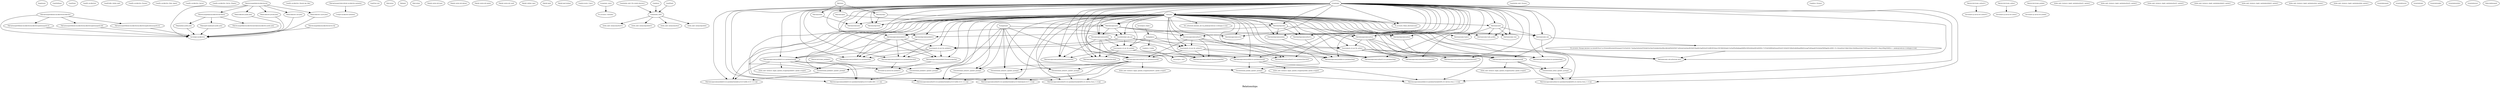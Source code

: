 digraph Relationships {
    label = "Relationships"
    "Stage[main]" [
        fontsize = 8,
        label = "Stage[main]"
    ]

    "Class[Settings]" [
        fontsize = 8,
        label = "Class[Settings]"
    ]

    "Class[Main]" [
        fontsize = 8,
        label = "Class[Main]"
    ]

    "Class[Pe_mcollective]" [
        fontsize = 8,
        label = "Class[Pe_mcollective]"
    ]

    "Class[Profile::Adobe_em6]" [
        fontsize = 8,
        label = "Class[Profile::Adobe_em6]"
    ]

    "Class[Pe_mcollective::Params]" [
        fontsize = 8,
        label = "Class[Pe_mcollective::Params]"
    ]

    "Class[Pe_mcollective::Role::Agent]" [
        fontsize = 8,
        label = "Class[Pe_mcollective::Role::Agent]"
    ]

    "Class[Pe_mcollective::Server]" [
        fontsize = 8,
        label = "Class[Pe_mcollective::Server]"
    ]

    "Class[Pe_mcollective::Server::Plugins]" [
        fontsize = 8,
        label = "Class[Pe_mcollective::Server::Plugins]"
    ]

    "File[/opt/puppet/libexec/mcollective/mcollective]" [
        fontsize = 8,
        label = "File[/opt/puppet/libexec/mcollective/mcollective]"
    ]

    "Service[pe-mcollective]" [
        fontsize = 8,
        label = "Service[pe-mcollective]"
    ]

    "File[/opt/puppet/libexec/mcollective/mcollective/agent/puppetd.rb]" [
        fontsize = 8,
        label = "File[/opt/puppet/libexec/mcollective/mcollective/agent/puppetd.rb]"
    ]

    "File[/opt/puppet/libexec/mcollective/mcollective/agent/puppetd.ddl]" [
        fontsize = 8,
        label = "File[/opt/puppet/libexec/mcollective/mcollective/agent/puppetd.ddl]"
    ]

    "File[/opt/puppet/libexec/mcollective/mcollective/application/puppetd.rb]" [
        fontsize = 8,
        label = "File[/opt/puppet/libexec/mcollective/mcollective/application/puppetd.rb]"
    ]

    "Class[Pe_mcollective::Shared_key_files]" [
        fontsize = 8,
        label = "Class[Pe_mcollective::Shared_key_files]"
    ]

    "File[/etc/puppetlabs/mcollective/ssl]" [
        fontsize = 8,
        label = "File[/etc/puppetlabs/mcollective/ssl]"
    ]

    "File[/etc/puppetlabs/mcollective/ssl/clients]" [
        fontsize = 8,
        label = "File[/etc/puppetlabs/mcollective/ssl/clients]"
    ]

    "File[mcollective-public.pem]" [
        fontsize = 8,
        label = "File[mcollective-public.pem]"
    ]

    "File[mcollective-private.pem]" [
        fontsize = 8,
        label = "File[mcollective-private.pem]"
    ]

    "File[mcollective-cert.pem]" [
        fontsize = 8,
        label = "File[mcollective-cert.pem]"
    ]

    "File[mcollective-cacert.pem]" [
        fontsize = 8,
        label = "File[mcollective-cacert.pem]"
    ]

    "File[peadmin-public.pem]" [
        fontsize = 8,
        label = "File[peadmin-public.pem]"
    ]

    "File[puppet-dashboard-public.pem]" [
        fontsize = 8,
        label = "File[puppet-dashboard-public.pem]"
    ]

    "File[/etc/puppetlabs/mcollective/ssl/clients/mcollective-public.pem]" [
        fontsize = 8,
        label = "File[/etc/puppetlabs/mcollective/ssl/clients/mcollective-public.pem]"
    ]

    "File[/etc/puppetlabs/mcollective/server.cfg]" [
        fontsize = 8,
        label = "File[/etc/puppetlabs/mcollective/server.cfg]"
    ]

    "File[/opt/puppet/sbin/refresh-mcollective-metadata]" [
        fontsize = 8,
        label = "File[/opt/puppet/sbin/refresh-mcollective-metadata]"
    ]

    "Cron[pe-mcollective-metadata]" [
        fontsize = 8,
        label = "Cron[pe-mcollective-metadata]"
    ]

    "Class[Yum-wsi]" [
        fontsize = 8,
        label = "Class[Yum-wsi]"
    ]

    "File[centos]" [
        fontsize = 8,
        label = "File[centos]"
    ]

    "File[epel]" [
        fontsize = 8,
        label = "File[epel]"
    ]

    "File[custom]" [
        fontsize = 8,
        label = "File[custom]"
    ]

    "File[old-centos-old-base]" [
        fontsize = 8,
        label = "File[old-centos-old-base]"
    ]

    "File[old-centos-old-debug]" [
        fontsize = 8,
        label = "File[old-centos-old-debug]"
    ]

    "File[old-centos-old-media]" [
        fontsize = 8,
        label = "File[old-centos-old-media]"
    ]

    "File[old-centos-old-vault]" [
        fontsize = 8,
        label = "File[old-centos-old-vault]"
    ]

    "File[old-cobbler-repo]" [
        fontsize = 8,
        label = "File[old-cobbler-repo]"
    ]

    "File[old-epel]" [
        fontsize = 8,
        label = "File[old-epel]"
    ]

    "File[old-epel-testing]" [
        fontsize = 8,
        label = "File[old-epel-testing]"
    ]

    "Class[Accounts::Users]" [
        fontsize = 8,
        label = "Class[Accounts::Users]"
    ]

    "Pe_accounts::User[aem]" [
        fontsize = 8,
        label = "Pe_accounts::User[aem]"
    ]

    "Group[aem_users]" [
        fontsize = 8,
        label = "Group[aem_users]"
    ]

    "Adobe_em6::Instance[author01]" [
        fontsize = 8,
        label = "Adobe_em6::Instance[author01]"
    ]

    "Class[Adobe_em6]" [
        fontsize = 8,
        label = "Class[Adobe_em6]"
    ]

    "Adobe_em6::Instance[publish02]" [
        fontsize = 8,
        label = "Adobe_em6::Instance[publish02]"
    ]

    "Adobe_em6::Instance[author]" [
        fontsize = 8,
        label = "Adobe_em6::Instance[author]"
    ]

    "Adobe_em6::Instance[publish]" [
        fontsize = 8,
        label = "Adobe_em6::Instance[publish]"
    ]

    "User[aem]" [
        fontsize = 8,
        label = "User[aem]"
    ]

    "Group[aem]" [
        fontsize = 8,
        label = "Group[aem]"
    ]

    "Pe_accounts::Home_dir[/home/aem]" [
        fontsize = 8,
        label = "Pe_accounts::Home_dir[/home/aem]"
    ]

    "Class[Adobe_em6::Params]" [
        fontsize = 8,
        label = "Class[Adobe_em6::Params]"
    ]

    "Class[Adobe_em6::Pre_install_directory]" [
        fontsize = 8,
        label = "Class[Adobe_em6::Pre_install_directory]"
    ]

    "Class[Java]" [
        fontsize = 8,
        label = "Class[Java]"
    ]

    "Class[Wget]" [
        fontsize = 8,
        label = "Class[Wget]"
    ]

    "File[/data]" [
        fontsize = 8,
        label = "File[/data]"
    ]

    "File[/data/apps]" [
        fontsize = 8,
        label = "File[/data/apps]"
    ]

    "File[/data/logs]" [
        fontsize = 8,
        label = "File[/data/logs]"
    ]

    "File[/data/tools]" [
        fontsize = 8,
        label = "File[/data/tools]"
    ]

    "File[/data/apps/aem/certs]" [
        fontsize = 8,
        label = "File[/data/apps/aem/certs]"
    ]

    "File[/data/apps/aem]" [
        fontsize = 8,
        label = "File[/data/apps/aem]"
    ]

    "File[/data/logs/aem]" [
        fontsize = 8,
        label = "File[/data/logs/aem]"
    ]

    "File[/data/tools/aem]" [
        fontsize = 8,
        label = "File[/data/tools/aem]"
    ]

    "File[/data/logs/tools]" [
        fontsize = 8,
        label = "File[/data/logs/tools]"
    ]

    "Class[Java::Params]" [
        fontsize = 8,
        label = "Class[Java::Params]"
    ]

    "Anchor[java::begin:]" [
        fontsize = 8,
        label = "Anchor[java::begin:]"
    ]

    "Package[java]" [
        fontsize = 8,
        label = "Package[java]"
    ]

    "Class[Java::Config]" [
        fontsize = 8,
        label = "Class[Java::Config]"
    ]

    "Anchor[java::end]" [
        fontsize = 8,
        label = "Anchor[java::end]"
    ]

    "Package[wget]" [
        fontsize = 8,
        label = "Package[wget]"
    ]

    "Exec[download_aem_jar]" [
        fontsize = 8,
        label = "Exec[download_aem_jar]"
    ]

    "File[/data/apps/aem/author01]" [
        fontsize = 8,
        label = "File[/data/apps/aem/author01]"
    ]

    "File[/data/logs/aem/author01]" [
        fontsize = 8,
        label = "File[/data/logs/aem/author01]"
    ]

    "Exec[unpack_crx_jar_for_author01]" [
        fontsize = 8,
        label = "Exec[unpack_crx_jar_for_author01]"
    ]

    "File[/data/apps/aem/author01/crx-quickstart/install]" [
        fontsize = 8,
        label = "File[/data/apps/aem/author01/crx-quickstart/install]"
    ]

    "Adobe_em6::Instance::Apply_updates_wrapper[author01_update_wrapper]" [
        fontsize = 8,
        label = "Adobe_em6::Instance::Apply_updates_wrapper[author01_update_wrapper]"
    ]

    "File[/data/apps/aem/author01/license.properties]" [
        fontsize = 8,
        label = "File[/data/apps/aem/author01/license.properties]"
    ]

    "File[/data/apps/aem/author01/crx-quickstart/bin/start]" [
        fontsize = 8,
        label = "File[/data/apps/aem/author01/crx-quickstart/bin/start]"
    ]

    "File[/data/apps/aem/author01/crx-quickstart/logs]" [
        fontsize = 8,
        label = "File[/data/apps/aem/author01/crx-quickstart/logs]"
    ]

    "File[/etc/init.d/aem_author01]" [
        fontsize = 8,
        label = "File[/etc/init.d/aem_author01]"
    ]

    "Service[set up service for author01]" [
        fontsize = 8,
        label = "Service[set up service for author01]"
    ]

    "File[/data/apps/aem/publish02]" [
        fontsize = 8,
        label = "File[/data/apps/aem/publish02]"
    ]

    "File[/data/logs/aem/publish02]" [
        fontsize = 8,
        label = "File[/data/logs/aem/publish02]"
    ]

    "Exec[unpack_crx_jar_for_publish02]" [
        fontsize = 8,
        label = "Exec[unpack_crx_jar_for_publish02]"
    ]

    "File[/data/apps/aem/publish02/crx-quickstart/install]" [
        fontsize = 8,
        label = "File[/data/apps/aem/publish02/crx-quickstart/install]"
    ]

    "Adobe_em6::Instance::Apply_updates_wrapper[publish02_update_wrapper]" [
        fontsize = 8,
        label = "Adobe_em6::Instance::Apply_updates_wrapper[publish02_update_wrapper]"
    ]

    "File[/data/apps/aem/publish02/license.properties]" [
        fontsize = 8,
        label = "File[/data/apps/aem/publish02/license.properties]"
    ]

    "File[/data/apps/aem/publish02/crx-quickstart/bin/start]" [
        fontsize = 8,
        label = "File[/data/apps/aem/publish02/crx-quickstart/bin/start]"
    ]

    "File[/data/apps/aem/publish02/crx-quickstart/logs]" [
        fontsize = 8,
        label = "File[/data/apps/aem/publish02/crx-quickstart/logs]"
    ]

    "File[/etc/init.d/aem_publish02]" [
        fontsize = 8,
        label = "File[/etc/init.d/aem_publish02]"
    ]

    "Service[set up service for publish02]" [
        fontsize = 8,
        label = "Service[set up service for publish02]"
    ]

    "File[/data/apps/aem/author]" [
        fontsize = 8,
        label = "File[/data/apps/aem/author]"
    ]

    "File[/data/logs/aem/author]" [
        fontsize = 8,
        label = "File[/data/logs/aem/author]"
    ]

    "Exec[unpack_crx_jar_for_author]" [
        fontsize = 8,
        label = "Exec[unpack_crx_jar_for_author]"
    ]

    "File[/data/apps/aem/author/crx-quickstart/install]" [
        fontsize = 8,
        label = "File[/data/apps/aem/author/crx-quickstart/install]"
    ]

    "Adobe_em6::Instance::Apply_updates_wrapper[author_update_wrapper]" [
        fontsize = 8,
        label = "Adobe_em6::Instance::Apply_updates_wrapper[author_update_wrapper]"
    ]

    "File[/data/apps/aem/author/license.properties]" [
        fontsize = 8,
        label = "File[/data/apps/aem/author/license.properties]"
    ]

    "File[/data/apps/aem/author/crx-quickstart/bin/start]" [
        fontsize = 8,
        label = "File[/data/apps/aem/author/crx-quickstart/bin/start]"
    ]

    "File[/data/apps/aem/author/crx-quickstart/logs]" [
        fontsize = 8,
        label = "File[/data/apps/aem/author/crx-quickstart/logs]"
    ]

    "File[/etc/init.d/aem_author]" [
        fontsize = 8,
        label = "File[/etc/init.d/aem_author]"
    ]

    "Service[set up service for author]" [
        fontsize = 8,
        label = "Service[set up service for author]"
    ]

    "File[/data/apps/aem/publish]" [
        fontsize = 8,
        label = "File[/data/apps/aem/publish]"
    ]

    "File[/data/logs/aem/publish]" [
        fontsize = 8,
        label = "File[/data/logs/aem/publish]"
    ]

    "Exec[unpack_crx_jar_for_publish]" [
        fontsize = 8,
        label = "Exec[unpack_crx_jar_for_publish]"
    ]

    "File[/data/apps/aem/publish/crx-quickstart/install]" [
        fontsize = 8,
        label = "File[/data/apps/aem/publish/crx-quickstart/install]"
    ]

    "Adobe_em6::Instance::Apply_updates_wrapper[publish_update_wrapper]" [
        fontsize = 8,
        label = "Adobe_em6::Instance::Apply_updates_wrapper[publish_update_wrapper]"
    ]

    "File[/data/apps/aem/publish/license.properties]" [
        fontsize = 8,
        label = "File[/data/apps/aem/publish/license.properties]"
    ]

    "File[/data/apps/aem/publish/crx-quickstart/bin/start]" [
        fontsize = 8,
        label = "File[/data/apps/aem/publish/crx-quickstart/bin/start]"
    ]

    "File[/data/apps/aem/publish/crx-quickstart/logs]" [
        fontsize = 8,
        label = "File[/data/apps/aem/publish/crx-quickstart/logs]"
    ]

    "File[/etc/init.d/aem_publish]" [
        fontsize = 8,
        label = "File[/etc/init.d/aem_publish]"
    ]

    "Service[set up service for publish]" [
        fontsize = 8,
        label = "Service[set up service for publish]"
    ]

    "File[/home/aem]" [
        fontsize = 8,
        label = "File[/home/aem]"
    ]

    "File[/home/aem/.ssh]" [
        fontsize = 8,
        label = "File[/home/aem/.ssh]"
    ]

    "File[/home/aem/.vim]" [
        fontsize = 8,
        label = "File[/home/aem/.vim]"
    ]

    "File[/home/aem/.bashrc]" [
        fontsize = 8,
        label = "File[/home/aem/.bashrc]"
    ]

    "File[/home/aem/.bash_profile]" [
        fontsize = 8,
        label = "File[/home/aem/.bash_profile]"
    ]

    "File[/home/aem/.ssh/authorized_keys]" [
        fontsize = 8,
        label = "File[/home/aem/.ssh/authorized_keys]"
    ]

    "Pe_accounts::Manage_keys[ssh-rsa AAAAB3NzaC1yc2EAAAABIwAAAQEAsongwGT2xTA4t5ZL77dnbbq/XetSoZaNTM40jD3hrNimY0ubbk6nMexZlIhx3j6tu8dfToDSF06Y7nKSymdvwpSsmyBl18h6VMgatKcDogWhSu92OeZBOfI5YeAnr2HCMi8vBcikuJLC4ziOgFMaMqfmpjA88lPdr/8ZZwhKdmlrRCJy6tDHLv723VtxDQ6RElxbDmmof28y4IC3Q0eD4T/4RdxDmByBmsjMBx9vizyqgTLkNmgsdhT4L8xbtgYBZXfgpt9y/sZ0fI2+Ty+RvohoPnd220kbGSSduCt8/J0BansQi4lnYV80E4epyr0WwpWEl+vRxg18PkqyE8I8Ew== jenkins@webcms-ci.webapps.rr.com]" [
        fontsize = 8,
        label = "Pe_accounts::Manage_keys[ssh-rsa AAAAB3NzaC1yc2EAAAABIwAAAQEAsongwGT2xTA4t5ZL77dnbbq/XetSoZaNTM40jD3hrNimY0ubbk6nMexZlIhx3j6tu8dfToDSF06Y7nKSymdvwpSsmyBl18h6VMgatKcDogWhSu92OeZBOfI5YeAnr2HCMi8vBcikuJLC4ziOgFMaMqfmpjA88lPdr/8ZZwhKdmlrRCJy6tDHLv723VtxDQ6RElxbDmmof28y4IC3Q0eD4T/4RdxDmByBmsjMBx9vizyqgTLkNmgsdhT4L8xbtgYBZXfgpt9y/sZ0fI2+Ty+RvohoPnd220kbGSSduCt8/J0BansQi4lnYV80E4epyr0WwpWEl+vRxg18PkqyE8I8Ew== jenkins@webcms-ci.webapps.rr.com]"
    ]

    "Adobe_em6::Instance::Apply_updates[author01_update1]" [
        fontsize = 8,
        label = "Adobe_em6::Instance::Apply_updates[author01_update1]"
    ]

    "Adobe_em6::Instance::Apply_updates[author01_update2]" [
        fontsize = 8,
        label = "Adobe_em6::Instance::Apply_updates[author01_update2]"
    ]

    "Adobe_em6::Instance::Apply_updates[author01_update3]" [
        fontsize = 8,
        label = "Adobe_em6::Instance::Apply_updates[author01_update3]"
    ]

    "Adobe_em6::Instance::Apply_updates[publish02_update1]" [
        fontsize = 8,
        label = "Adobe_em6::Instance::Apply_updates[publish02_update1]"
    ]

    "Adobe_em6::Instance::Apply_updates[publish02_update2]" [
        fontsize = 8,
        label = "Adobe_em6::Instance::Apply_updates[publish02_update2]"
    ]

    "Adobe_em6::Instance::Apply_updates[author_update1]" [
        fontsize = 8,
        label = "Adobe_em6::Instance::Apply_updates[author_update1]"
    ]

    "Adobe_em6::Instance::Apply_updates[publish_update1]" [
        fontsize = 8,
        label = "Adobe_em6::Instance::Apply_updates[publish_update1]"
    ]

    "Ssh_authorized_key[aem_ssh-rsa_jenkins@webcms-ci.webapps.rr.com]" [
        fontsize = 8,
        label = "Ssh_authorized_key[aem_ssh-rsa_jenkins@webcms-ci.webapps.rr.com]"
    ]

    "Exec[download_author01_update1_package]" [
        fontsize = 8,
        label = "Exec[download_author01_update1_package]"
    ]

    "File[/data/apps/aem/author01/crx-quickstart/install/AEM_6.0_Service_Pack_2-1.0.zip]" [
        fontsize = 8,
        label = "File[/data/apps/aem/author01/crx-quickstart/install/AEM_6.0_Service_Pack_2-1.0.zip]"
    ]

    "Exec[download_author01_update2_package]" [
        fontsize = 8,
        label = "Exec[download_author01_update2_package]"
    ]

    "File[/data/apps/aem/author01/crx-quickstart/install/cq-6.0-featurepack-4137-1.0.zip]" [
        fontsize = 8,
        label = "File[/data/apps/aem/author01/crx-quickstart/install/cq-6.0-featurepack-4137-1.0.zip]"
    ]

    "Exec[download_author01_update3_package]" [
        fontsize = 8,
        label = "Exec[download_author01_update3_package]"
    ]

    "File[/data/apps/aem/author01/crx-quickstart/install/cq-6.0.0-hotfix-4135-1.0.2.zip]" [
        fontsize = 8,
        label = "File[/data/apps/aem/author01/crx-quickstart/install/cq-6.0.0-hotfix-4135-1.0.2.zip]"
    ]

    "Exec[download_publish02_update1_package]" [
        fontsize = 8,
        label = "Exec[download_publish02_update1_package]"
    ]

    "File[/data/apps/aem/publish02/crx-quickstart/install/cq-6.0.0-hotfix-4135-1.0.2.zip]" [
        fontsize = 8,
        label = "File[/data/apps/aem/publish02/crx-quickstart/install/cq-6.0.0-hotfix-4135-1.0.2.zip]"
    ]

    "Exec[download_publish02_update2_package]" [
        fontsize = 8,
        label = "Exec[download_publish02_update2_package]"
    ]

    "File[/data/apps/aem/publish02/crx-quickstart/install/cq-6.0.0-hotfix-4681-1.0.1.zip]" [
        fontsize = 8,
        label = "File[/data/apps/aem/publish02/crx-quickstart/install/cq-6.0.0-hotfix-4681-1.0.1.zip]"
    ]

    "Exec[download_author_update1_package]" [
        fontsize = 8,
        label = "Exec[download_author_update1_package]"
    ]

    "File[/data/apps/aem/author/crx-quickstart/install/AEM_6.0_Service_Pack_2-1.0.zip]" [
        fontsize = 8,
        label = "File[/data/apps/aem/author/crx-quickstart/install/AEM_6.0_Service_Pack_2-1.0.zip]"
    ]

    "Exec[download_publish_update1_package]" [
        fontsize = 8,
        label = "Exec[download_publish_update1_package]"
    ]

    "File[/data/apps/aem/publish/crx-quickstart/install/AEM_6.0_Service_Pack_2-1.0.zip]" [
        fontsize = 8,
        label = "File[/data/apps/aem/publish/crx-quickstart/install/AEM_6.0_Service_Pack_2-1.0.zip]"
    ]

    "Schedule[puppet]" [
        fontsize = 8,
        label = "Schedule[puppet]"
    ]

    "Schedule[hourly]" [
        fontsize = 8,
        label = "Schedule[hourly]"
    ]

    "Schedule[daily]" [
        fontsize = 8,
        label = "Schedule[daily]"
    ]

    "Schedule[weekly]" [
        fontsize = 8,
        label = "Schedule[weekly]"
    ]

    "Schedule[monthly]" [
        fontsize = 8,
        label = "Schedule[monthly]"
    ]

    "Schedule[never]" [
        fontsize = 8,
        label = "Schedule[never]"
    ]

    "Filebucket[puppet]" [
        fontsize = 8,
        label = "Filebucket[puppet]"
    ]

    "File[/opt/puppet/libexec/mcollective/mcollective]" -> "Service[pe-mcollective]" [
        fontsize = 8
    ]

    "File[/opt/puppet/libexec/mcollective/mcollective/agent/puppetd.rb]" -> "Service[pe-mcollective]" [
        fontsize = 8
    ]

    "File[/opt/puppet/libexec/mcollective/mcollective/agent/puppetd.ddl]" -> "Service[pe-mcollective]" [
        fontsize = 8
    ]

    "File[/opt/puppet/libexec/mcollective/mcollective/application/puppetd.rb]" -> "Service[pe-mcollective]" [
        fontsize = 8
    ]

    "File[/etc/puppetlabs/mcollective/ssl]" -> "Service[pe-mcollective]" [
        fontsize = 8
    ]

    "File[mcollective-public.pem]" -> "Service[pe-mcollective]" [
        fontsize = 8
    ]

    "File[mcollective-private.pem]" -> "Service[pe-mcollective]" [
        fontsize = 8
    ]

    "File[mcollective-cert.pem]" -> "Service[pe-mcollective]" [
        fontsize = 8
    ]

    "File[mcollective-cacert.pem]" -> "Service[pe-mcollective]" [
        fontsize = 8
    ]

    "File[peadmin-public.pem]" -> "Service[pe-mcollective]" [
        fontsize = 8
    ]

    "File[puppet-dashboard-public.pem]" -> "Service[pe-mcollective]" [
        fontsize = 8
    ]

    "File[/etc/puppetlabs/mcollective/server.cfg]" -> "Service[pe-mcollective]" [
        fontsize = 8
    ]

    "File[/opt/puppet/libexec/mcollective/mcollective]" -> "File[/opt/puppet/libexec/mcollective/mcollective/agent/puppetd.rb]" [
        fontsize = 8
    ]

    "File[/opt/puppet/libexec/mcollective/mcollective]" -> "File[/opt/puppet/libexec/mcollective/mcollective/agent/puppetd.ddl]" [
        fontsize = 8
    ]

    "File[/opt/puppet/libexec/mcollective/mcollective]" -> "File[/opt/puppet/libexec/mcollective/mcollective/application/puppetd.rb]" [
        fontsize = 8
    ]

    "File[/etc/puppetlabs/mcollective/ssl]" -> "File[/etc/puppetlabs/mcollective/ssl/clients]" [
        fontsize = 8
    ]

    "File[/etc/puppetlabs/mcollective/ssl]" -> "File[mcollective-public.pem]" [
        fontsize = 8
    ]

    "File[/etc/puppetlabs/mcollective/ssl]" -> "File[mcollective-private.pem]" [
        fontsize = 8
    ]

    "File[/etc/puppetlabs/mcollective/ssl]" -> "File[mcollective-cert.pem]" [
        fontsize = 8
    ]

    "File[/etc/puppetlabs/mcollective/ssl]" -> "File[mcollective-cacert.pem]" [
        fontsize = 8
    ]

    "File[/etc/puppetlabs/mcollective/ssl/clients]" -> "File[peadmin-public.pem]" [
        fontsize = 8
    ]

    "File[/etc/puppetlabs/mcollective/ssl/clients]" -> "File[puppet-dashboard-public.pem]" [
        fontsize = 8
    ]

    "File[/etc/puppetlabs/mcollective/ssl/clients]" -> "File[/etc/puppetlabs/mcollective/ssl/clients/mcollective-public.pem]" [
        fontsize = 8
    ]

    "File[/opt/puppet/sbin/refresh-mcollective-metadata]" -> "Cron[pe-mcollective-metadata]" [
        fontsize = 8
    ]

    "Group[aem_users]" -> "Pe_accounts::User[aem]" [
        fontsize = 8
    ]

    "Class[Adobe_em6]" -> "Adobe_em6::Instance[author01]" [
        fontsize = 8
    ]

    "Class[Adobe_em6::Pre_install_directory]" -> "Class[Adobe_em6]" [
        fontsize = 8
    ]

    "Class[Java]" -> "Class[Adobe_em6]" [
        fontsize = 8
    ]

    "Class[Wget]" -> "Class[Adobe_em6]" [
        fontsize = 8
    ]

    "Class[Adobe_em6]" -> "Adobe_em6::Instance[publish02]" [
        fontsize = 8
    ]

    "Class[Adobe_em6]" -> "Adobe_em6::Instance[author]" [
        fontsize = 8
    ]

    "Class[Adobe_em6]" -> "Adobe_em6::Instance[publish]" [
        fontsize = 8
    ]

    "Group[aem]" -> "User[aem]" [
        fontsize = 8
    ]

    "User[aem]" -> "Pe_accounts::Home_dir[/home/aem]" [
        fontsize = 8
    ]

    "Group[aem]" -> "Pe_accounts::Home_dir[/home/aem]" [
        fontsize = 8
    ]

    "File[/data]" -> "File[/data/apps]" [
        fontsize = 8
    ]

    "File[/data]" -> "File[/data/logs]" [
        fontsize = 8
    ]

    "File[/data]" -> "File[/data/tools]" [
        fontsize = 8
    ]

    "File[/data/apps/aem]" -> "File[/data/apps/aem/certs]" [
        fontsize = 8
    ]

    "User[aem]" -> "File[/data/apps/aem/certs]" [
        fontsize = 8
    ]

    "Group[aem]" -> "File[/data/apps/aem/certs]" [
        fontsize = 8
    ]

    "File[/data/apps]" -> "File[/data/apps/aem]" [
        fontsize = 8
    ]

    "User[aem]" -> "File[/data/apps/aem]" [
        fontsize = 8
    ]

    "Group[aem]" -> "File[/data/apps/aem]" [
        fontsize = 8
    ]

    "File[/data/logs]" -> "File[/data/logs/aem]" [
        fontsize = 8
    ]

    "User[aem]" -> "File[/data/logs/aem]" [
        fontsize = 8
    ]

    "Group[aem]" -> "File[/data/logs/aem]" [
        fontsize = 8
    ]

    "File[/data/tools]" -> "File[/data/tools/aem]" [
        fontsize = 8
    ]

    "User[aem]" -> "File[/data/tools/aem]" [
        fontsize = 8
    ]

    "Group[aem]" -> "File[/data/tools/aem]" [
        fontsize = 8
    ]

    "File[/data/logs]" -> "File[/data/logs/tools]" [
        fontsize = 8
    ]

    "User[aem]" -> "File[/data/logs/tools]" [
        fontsize = 8
    ]

    "Group[aem]" -> "File[/data/logs/tools]" [
        fontsize = 8
    ]

    "Anchor[java::begin:]" -> "Package[java]" [
        fontsize = 8
    ]

    "Package[java]" -> "Class[Java::Config]" [
        fontsize = 8
    ]

    "Class[Java::Config]" -> "Anchor[java::end]" [
        fontsize = 8
    ]

    "Package[wget]" -> "Exec[download_aem_jar]" [
        fontsize = 8
    ]

    "File[/data/apps/aem]" -> "Exec[download_aem_jar]" [
        fontsize = 8
    ]

    "User[aem]" -> "Exec[download_aem_jar]" [
        fontsize = 8
    ]

    "File[/data/apps/aem]" -> "File[/data/apps/aem/author01]" [
        fontsize = 8
    ]

    "User[aem]" -> "File[/data/apps/aem/author01]" [
        fontsize = 8
    ]

    "Group[aem]" -> "File[/data/apps/aem/author01]" [
        fontsize = 8
    ]

    "File[/data/logs/aem]" -> "File[/data/logs/aem/author01]" [
        fontsize = 8
    ]

    "User[aem]" -> "File[/data/logs/aem/author01]" [
        fontsize = 8
    ]

    "Group[aem]" -> "File[/data/logs/aem/author01]" [
        fontsize = 8
    ]

    "Exec[download_aem_jar]" -> "Exec[unpack_crx_jar_for_author01]" [
        fontsize = 8
    ]

    "Package[java]" -> "Exec[unpack_crx_jar_for_author01]" [
        fontsize = 8
    ]

    "File[/data/apps/aem/author01]" -> "Exec[unpack_crx_jar_for_author01]" [
        fontsize = 8
    ]

    "User[aem]" -> "Exec[unpack_crx_jar_for_author01]" [
        fontsize = 8
    ]

    "Exec[unpack_crx_jar_for_author01]" -> "File[/data/apps/aem/author01/crx-quickstart/install]" [
        fontsize = 8
    ]

    "File[/data/apps/aem/author01]" -> "File[/data/apps/aem/author01/crx-quickstart/install]" [
        fontsize = 8
    ]

    "User[aem]" -> "File[/data/apps/aem/author01/crx-quickstart/install]" [
        fontsize = 8
    ]

    "Group[aem]" -> "File[/data/apps/aem/author01/crx-quickstart/install]" [
        fontsize = 8
    ]

    "File[/data/apps/aem/author01/crx-quickstart/install]" -> "Adobe_em6::Instance::Apply_updates_wrapper[author01_update_wrapper]" [
        fontsize = 8
    ]

    "Exec[unpack_crx_jar_for_author01]" -> "File[/data/apps/aem/author01/license.properties]" [
        fontsize = 8
    ]

    "File[/data/apps/aem/author01]" -> "File[/data/apps/aem/author01/license.properties]" [
        fontsize = 8
    ]

    "User[aem]" -> "File[/data/apps/aem/author01/license.properties]" [
        fontsize = 8
    ]

    "Group[aem]" -> "File[/data/apps/aem/author01/license.properties]" [
        fontsize = 8
    ]

    "Exec[unpack_crx_jar_for_author01]" -> "File[/data/apps/aem/author01/crx-quickstart/bin/start]" [
        fontsize = 8
    ]

    "File[/data/apps/aem/author01]" -> "File[/data/apps/aem/author01/crx-quickstart/bin/start]" [
        fontsize = 8
    ]

    "User[aem]" -> "File[/data/apps/aem/author01/crx-quickstart/bin/start]" [
        fontsize = 8
    ]

    "Group[aem]" -> "File[/data/apps/aem/author01/crx-quickstart/bin/start]" [
        fontsize = 8
    ]

    "Exec[unpack_crx_jar_for_author01]" -> "File[/data/apps/aem/author01/crx-quickstart/logs]" [
        fontsize = 8
    ]

    "File[/data/apps/aem/author01]" -> "File[/data/apps/aem/author01/crx-quickstart/logs]" [
        fontsize = 8
    ]

    "File[/data/logs/aem/author01]" -> "File[/data/apps/aem/author01/crx-quickstart/logs]" [
        fontsize = 8
    ]

    "User[aem]" -> "File[/data/apps/aem/author01/crx-quickstart/logs]" [
        fontsize = 8
    ]

    "Group[aem]" -> "File[/data/apps/aem/author01/crx-quickstart/logs]" [
        fontsize = 8
    ]

    "File[/etc/init.d/aem_author01]" -> "Service[set up service for author01]" [
        fontsize = 8
    ]

    "File[/data/apps/aem]" -> "File[/data/apps/aem/publish02]" [
        fontsize = 8
    ]

    "User[aem]" -> "File[/data/apps/aem/publish02]" [
        fontsize = 8
    ]

    "Group[aem]" -> "File[/data/apps/aem/publish02]" [
        fontsize = 8
    ]

    "File[/data/logs/aem]" -> "File[/data/logs/aem/publish02]" [
        fontsize = 8
    ]

    "User[aem]" -> "File[/data/logs/aem/publish02]" [
        fontsize = 8
    ]

    "Group[aem]" -> "File[/data/logs/aem/publish02]" [
        fontsize = 8
    ]

    "Exec[download_aem_jar]" -> "Exec[unpack_crx_jar_for_publish02]" [
        fontsize = 8
    ]

    "Package[java]" -> "Exec[unpack_crx_jar_for_publish02]" [
        fontsize = 8
    ]

    "File[/data/apps/aem/publish02]" -> "Exec[unpack_crx_jar_for_publish02]" [
        fontsize = 8
    ]

    "User[aem]" -> "Exec[unpack_crx_jar_for_publish02]" [
        fontsize = 8
    ]

    "Exec[unpack_crx_jar_for_publish02]" -> "File[/data/apps/aem/publish02/crx-quickstart/install]" [
        fontsize = 8
    ]

    "File[/data/apps/aem/publish02]" -> "File[/data/apps/aem/publish02/crx-quickstart/install]" [
        fontsize = 8
    ]

    "User[aem]" -> "File[/data/apps/aem/publish02/crx-quickstart/install]" [
        fontsize = 8
    ]

    "Group[aem]" -> "File[/data/apps/aem/publish02/crx-quickstart/install]" [
        fontsize = 8
    ]

    "File[/data/apps/aem/publish02/crx-quickstart/install]" -> "Adobe_em6::Instance::Apply_updates_wrapper[publish02_update_wrapper]" [
        fontsize = 8
    ]

    "Exec[unpack_crx_jar_for_publish02]" -> "File[/data/apps/aem/publish02/license.properties]" [
        fontsize = 8
    ]

    "File[/data/apps/aem/publish02]" -> "File[/data/apps/aem/publish02/license.properties]" [
        fontsize = 8
    ]

    "User[aem]" -> "File[/data/apps/aem/publish02/license.properties]" [
        fontsize = 8
    ]

    "Group[aem]" -> "File[/data/apps/aem/publish02/license.properties]" [
        fontsize = 8
    ]

    "Exec[unpack_crx_jar_for_publish02]" -> "File[/data/apps/aem/publish02/crx-quickstart/bin/start]" [
        fontsize = 8
    ]

    "File[/data/apps/aem/publish02]" -> "File[/data/apps/aem/publish02/crx-quickstart/bin/start]" [
        fontsize = 8
    ]

    "User[aem]" -> "File[/data/apps/aem/publish02/crx-quickstart/bin/start]" [
        fontsize = 8
    ]

    "Group[aem]" -> "File[/data/apps/aem/publish02/crx-quickstart/bin/start]" [
        fontsize = 8
    ]

    "Exec[unpack_crx_jar_for_publish02]" -> "File[/data/apps/aem/publish02/crx-quickstart/logs]" [
        fontsize = 8
    ]

    "File[/data/apps/aem/publish02]" -> "File[/data/apps/aem/publish02/crx-quickstart/logs]" [
        fontsize = 8
    ]

    "File[/data/logs/aem/publish02]" -> "File[/data/apps/aem/publish02/crx-quickstart/logs]" [
        fontsize = 8
    ]

    "User[aem]" -> "File[/data/apps/aem/publish02/crx-quickstart/logs]" [
        fontsize = 8
    ]

    "Group[aem]" -> "File[/data/apps/aem/publish02/crx-quickstart/logs]" [
        fontsize = 8
    ]

    "File[/etc/init.d/aem_publish02]" -> "Service[set up service for publish02]" [
        fontsize = 8
    ]

    "File[/data/apps/aem/publish02/crx-quickstart/bin/start]" -> "Service[set up service for publish02]" [
        fontsize = 8
    ]

    "File[/data/apps/aem/publish02/license.properties]" -> "Service[set up service for publish02]" [
        fontsize = 8
    ]

    "File[/data/apps/aem]" -> "File[/data/apps/aem/author]" [
        fontsize = 8
    ]

    "User[aem]" -> "File[/data/apps/aem/author]" [
        fontsize = 8
    ]

    "Group[aem]" -> "File[/data/apps/aem/author]" [
        fontsize = 8
    ]

    "File[/data/logs/aem]" -> "File[/data/logs/aem/author]" [
        fontsize = 8
    ]

    "User[aem]" -> "File[/data/logs/aem/author]" [
        fontsize = 8
    ]

    "Group[aem]" -> "File[/data/logs/aem/author]" [
        fontsize = 8
    ]

    "Exec[download_aem_jar]" -> "Exec[unpack_crx_jar_for_author]" [
        fontsize = 8
    ]

    "Package[java]" -> "Exec[unpack_crx_jar_for_author]" [
        fontsize = 8
    ]

    "File[/data/apps/aem/author]" -> "Exec[unpack_crx_jar_for_author]" [
        fontsize = 8
    ]

    "User[aem]" -> "Exec[unpack_crx_jar_for_author]" [
        fontsize = 8
    ]

    "Exec[unpack_crx_jar_for_author]" -> "File[/data/apps/aem/author/crx-quickstart/install]" [
        fontsize = 8
    ]

    "File[/data/apps/aem/author]" -> "File[/data/apps/aem/author/crx-quickstart/install]" [
        fontsize = 8
    ]

    "User[aem]" -> "File[/data/apps/aem/author/crx-quickstart/install]" [
        fontsize = 8
    ]

    "Group[aem]" -> "File[/data/apps/aem/author/crx-quickstart/install]" [
        fontsize = 8
    ]

    "File[/data/apps/aem/author/crx-quickstart/install]" -> "Adobe_em6::Instance::Apply_updates_wrapper[author_update_wrapper]" [
        fontsize = 8
    ]

    "Exec[unpack_crx_jar_for_author]" -> "File[/data/apps/aem/author/license.properties]" [
        fontsize = 8
    ]

    "File[/data/apps/aem/author]" -> "File[/data/apps/aem/author/license.properties]" [
        fontsize = 8
    ]

    "User[aem]" -> "File[/data/apps/aem/author/license.properties]" [
        fontsize = 8
    ]

    "Group[aem]" -> "File[/data/apps/aem/author/license.properties]" [
        fontsize = 8
    ]

    "Exec[unpack_crx_jar_for_author]" -> "File[/data/apps/aem/author/crx-quickstart/bin/start]" [
        fontsize = 8
    ]

    "File[/data/apps/aem/author]" -> "File[/data/apps/aem/author/crx-quickstart/bin/start]" [
        fontsize = 8
    ]

    "User[aem]" -> "File[/data/apps/aem/author/crx-quickstart/bin/start]" [
        fontsize = 8
    ]

    "Group[aem]" -> "File[/data/apps/aem/author/crx-quickstart/bin/start]" [
        fontsize = 8
    ]

    "Exec[unpack_crx_jar_for_author]" -> "File[/data/apps/aem/author/crx-quickstart/logs]" [
        fontsize = 8
    ]

    "File[/data/apps/aem/author]" -> "File[/data/apps/aem/author/crx-quickstart/logs]" [
        fontsize = 8
    ]

    "File[/data/logs/aem/author]" -> "File[/data/apps/aem/author/crx-quickstart/logs]" [
        fontsize = 8
    ]

    "User[aem]" -> "File[/data/apps/aem/author/crx-quickstart/logs]" [
        fontsize = 8
    ]

    "Group[aem]" -> "File[/data/apps/aem/author/crx-quickstart/logs]" [
        fontsize = 8
    ]

    "File[/etc/init.d/aem_author]" -> "Service[set up service for author]" [
        fontsize = 8
    ]

    "File[/data/apps/aem]" -> "File[/data/apps/aem/publish]" [
        fontsize = 8
    ]

    "User[aem]" -> "File[/data/apps/aem/publish]" [
        fontsize = 8
    ]

    "Group[aem]" -> "File[/data/apps/aem/publish]" [
        fontsize = 8
    ]

    "File[/data/logs/aem]" -> "File[/data/logs/aem/publish]" [
        fontsize = 8
    ]

    "User[aem]" -> "File[/data/logs/aem/publish]" [
        fontsize = 8
    ]

    "Group[aem]" -> "File[/data/logs/aem/publish]" [
        fontsize = 8
    ]

    "Exec[download_aem_jar]" -> "Exec[unpack_crx_jar_for_publish]" [
        fontsize = 8
    ]

    "Package[java]" -> "Exec[unpack_crx_jar_for_publish]" [
        fontsize = 8
    ]

    "File[/data/apps/aem/publish]" -> "Exec[unpack_crx_jar_for_publish]" [
        fontsize = 8
    ]

    "User[aem]" -> "Exec[unpack_crx_jar_for_publish]" [
        fontsize = 8
    ]

    "Exec[unpack_crx_jar_for_publish]" -> "File[/data/apps/aem/publish/crx-quickstart/install]" [
        fontsize = 8
    ]

    "File[/data/apps/aem/publish]" -> "File[/data/apps/aem/publish/crx-quickstart/install]" [
        fontsize = 8
    ]

    "User[aem]" -> "File[/data/apps/aem/publish/crx-quickstart/install]" [
        fontsize = 8
    ]

    "Group[aem]" -> "File[/data/apps/aem/publish/crx-quickstart/install]" [
        fontsize = 8
    ]

    "File[/data/apps/aem/publish/crx-quickstart/install]" -> "Adobe_em6::Instance::Apply_updates_wrapper[publish_update_wrapper]" [
        fontsize = 8
    ]

    "Exec[unpack_crx_jar_for_publish]" -> "File[/data/apps/aem/publish/license.properties]" [
        fontsize = 8
    ]

    "File[/data/apps/aem/publish]" -> "File[/data/apps/aem/publish/license.properties]" [
        fontsize = 8
    ]

    "User[aem]" -> "File[/data/apps/aem/publish/license.properties]" [
        fontsize = 8
    ]

    "Group[aem]" -> "File[/data/apps/aem/publish/license.properties]" [
        fontsize = 8
    ]

    "Exec[unpack_crx_jar_for_publish]" -> "File[/data/apps/aem/publish/crx-quickstart/bin/start]" [
        fontsize = 8
    ]

    "File[/data/apps/aem/publish]" -> "File[/data/apps/aem/publish/crx-quickstart/bin/start]" [
        fontsize = 8
    ]

    "User[aem]" -> "File[/data/apps/aem/publish/crx-quickstart/bin/start]" [
        fontsize = 8
    ]

    "Group[aem]" -> "File[/data/apps/aem/publish/crx-quickstart/bin/start]" [
        fontsize = 8
    ]

    "Exec[unpack_crx_jar_for_publish]" -> "File[/data/apps/aem/publish/crx-quickstart/logs]" [
        fontsize = 8
    ]

    "File[/data/apps/aem/publish]" -> "File[/data/apps/aem/publish/crx-quickstart/logs]" [
        fontsize = 8
    ]

    "File[/data/logs/aem/publish]" -> "File[/data/apps/aem/publish/crx-quickstart/logs]" [
        fontsize = 8
    ]

    "User[aem]" -> "File[/data/apps/aem/publish/crx-quickstart/logs]" [
        fontsize = 8
    ]

    "Group[aem]" -> "File[/data/apps/aem/publish/crx-quickstart/logs]" [
        fontsize = 8
    ]

    "File[/etc/init.d/aem_publish]" -> "Service[set up service for publish]" [
        fontsize = 8
    ]

    "User[aem]" -> "File[/home/aem]" [
        fontsize = 8
    ]

    "Group[aem]" -> "File[/home/aem]" [
        fontsize = 8
    ]

    "File[/home/aem]" -> "File[/home/aem/.ssh]" [
        fontsize = 8
    ]

    "User[aem]" -> "File[/home/aem/.ssh]" [
        fontsize = 8
    ]

    "Group[aem]" -> "File[/home/aem/.ssh]" [
        fontsize = 8
    ]

    "File[/home/aem]" -> "File[/home/aem/.vim]" [
        fontsize = 8
    ]

    "User[aem]" -> "File[/home/aem/.vim]" [
        fontsize = 8
    ]

    "Group[aem]" -> "File[/home/aem/.vim]" [
        fontsize = 8
    ]

    "File[/home/aem]" -> "File[/home/aem/.bashrc]" [
        fontsize = 8
    ]

    "User[aem]" -> "File[/home/aem/.bashrc]" [
        fontsize = 8
    ]

    "Group[aem]" -> "File[/home/aem/.bashrc]" [
        fontsize = 8
    ]

    "File[/home/aem]" -> "File[/home/aem/.bash_profile]" [
        fontsize = 8
    ]

    "User[aem]" -> "File[/home/aem/.bash_profile]" [
        fontsize = 8
    ]

    "Group[aem]" -> "File[/home/aem/.bash_profile]" [
        fontsize = 8
    ]

    "Pe_accounts::Manage_keys[ssh-rsa AAAAB3NzaC1yc2EAAAABIwAAAQEAsongwGT2xTA4t5ZL77dnbbq/XetSoZaNTM40jD3hrNimY0ubbk6nMexZlIhx3j6tu8dfToDSF06Y7nKSymdvwpSsmyBl18h6VMgatKcDogWhSu92OeZBOfI5YeAnr2HCMi8vBcikuJLC4ziOgFMaMqfmpjA88lPdr/8ZZwhKdmlrRCJy6tDHLv723VtxDQ6RElxbDmmof28y4IC3Q0eD4T/4RdxDmByBmsjMBx9vizyqgTLkNmgsdhT4L8xbtgYBZXfgpt9y/sZ0fI2+Ty+RvohoPnd220kbGSSduCt8/J0BansQi4lnYV80E4epyr0WwpWEl+vRxg18PkqyE8I8Ew== jenkins@webcms-ci.webapps.rr.com]" -> "File[/home/aem/.ssh/authorized_keys]" [
        fontsize = 8
    ]

    "File[/home/aem/.ssh]" -> "File[/home/aem/.ssh/authorized_keys]" [
        fontsize = 8
    ]

    "User[aem]" -> "File[/home/aem/.ssh/authorized_keys]" [
        fontsize = 8
    ]

    "Group[aem]" -> "File[/home/aem/.ssh/authorized_keys]" [
        fontsize = 8
    ]

    "File[/home/aem/.ssh]" -> "Pe_accounts::Manage_keys[ssh-rsa AAAAB3NzaC1yc2EAAAABIwAAAQEAsongwGT2xTA4t5ZL77dnbbq/XetSoZaNTM40jD3hrNimY0ubbk6nMexZlIhx3j6tu8dfToDSF06Y7nKSymdvwpSsmyBl18h6VMgatKcDogWhSu92OeZBOfI5YeAnr2HCMi8vBcikuJLC4ziOgFMaMqfmpjA88lPdr/8ZZwhKdmlrRCJy6tDHLv723VtxDQ6RElxbDmmof28y4IC3Q0eD4T/4RdxDmByBmsjMBx9vizyqgTLkNmgsdhT4L8xbtgYBZXfgpt9y/sZ0fI2+Ty+RvohoPnd220kbGSSduCt8/J0BansQi4lnYV80E4epyr0WwpWEl+vRxg18PkqyE8I8Ew== jenkins@webcms-ci.webapps.rr.com]" [
        fontsize = 8
    ]

    "User[aem]" -> "Ssh_authorized_key[aem_ssh-rsa_jenkins@webcms-ci.webapps.rr.com]" [
        fontsize = 8
    ]

    "Package[wget]" -> "Exec[download_author01_update1_package]" [
        fontsize = 8
    ]

    "File[/data/apps/aem/author01/crx-quickstart/install]" -> "Exec[download_author01_update1_package]" [
        fontsize = 8
    ]

    "User[aem]" -> "Exec[download_author01_update1_package]" [
        fontsize = 8
    ]

    "Exec[download_author01_update1_package]" -> "File[/data/apps/aem/author01/crx-quickstart/install/AEM_6.0_Service_Pack_2-1.0.zip]" [
        fontsize = 8
    ]

    "File[/data/apps/aem/author01/crx-quickstart/install]" -> "File[/data/apps/aem/author01/crx-quickstart/install/AEM_6.0_Service_Pack_2-1.0.zip]" [
        fontsize = 8
    ]

    "User[aem]" -> "File[/data/apps/aem/author01/crx-quickstart/install/AEM_6.0_Service_Pack_2-1.0.zip]" [
        fontsize = 8
    ]

    "Group[aem]" -> "File[/data/apps/aem/author01/crx-quickstart/install/AEM_6.0_Service_Pack_2-1.0.zip]" [
        fontsize = 8
    ]

    "Package[wget]" -> "Exec[download_author01_update2_package]" [
        fontsize = 8
    ]

    "File[/data/apps/aem/author01/crx-quickstart/install]" -> "Exec[download_author01_update2_package]" [
        fontsize = 8
    ]

    "User[aem]" -> "Exec[download_author01_update2_package]" [
        fontsize = 8
    ]

    "Exec[download_author01_update2_package]" -> "File[/data/apps/aem/author01/crx-quickstart/install/cq-6.0-featurepack-4137-1.0.zip]" [
        fontsize = 8
    ]

    "File[/data/apps/aem/author01/crx-quickstart/install]" -> "File[/data/apps/aem/author01/crx-quickstart/install/cq-6.0-featurepack-4137-1.0.zip]" [
        fontsize = 8
    ]

    "User[aem]" -> "File[/data/apps/aem/author01/crx-quickstart/install/cq-6.0-featurepack-4137-1.0.zip]" [
        fontsize = 8
    ]

    "Group[aem]" -> "File[/data/apps/aem/author01/crx-quickstart/install/cq-6.0-featurepack-4137-1.0.zip]" [
        fontsize = 8
    ]

    "Package[wget]" -> "Exec[download_author01_update3_package]" [
        fontsize = 8
    ]

    "File[/data/apps/aem/author01/crx-quickstart/install]" -> "Exec[download_author01_update3_package]" [
        fontsize = 8
    ]

    "User[aem]" -> "Exec[download_author01_update3_package]" [
        fontsize = 8
    ]

    "Exec[download_author01_update3_package]" -> "File[/data/apps/aem/author01/crx-quickstart/install/cq-6.0.0-hotfix-4135-1.0.2.zip]" [
        fontsize = 8
    ]

    "File[/data/apps/aem/author01/crx-quickstart/install]" -> "File[/data/apps/aem/author01/crx-quickstart/install/cq-6.0.0-hotfix-4135-1.0.2.zip]" [
        fontsize = 8
    ]

    "User[aem]" -> "File[/data/apps/aem/author01/crx-quickstart/install/cq-6.0.0-hotfix-4135-1.0.2.zip]" [
        fontsize = 8
    ]

    "Group[aem]" -> "File[/data/apps/aem/author01/crx-quickstart/install/cq-6.0.0-hotfix-4135-1.0.2.zip]" [
        fontsize = 8
    ]

    "Package[wget]" -> "Exec[download_publish02_update1_package]" [
        fontsize = 8
    ]

    "File[/data/apps/aem/publish02/crx-quickstart/install]" -> "Exec[download_publish02_update1_package]" [
        fontsize = 8
    ]

    "User[aem]" -> "Exec[download_publish02_update1_package]" [
        fontsize = 8
    ]

    "Exec[download_publish02_update1_package]" -> "File[/data/apps/aem/publish02/crx-quickstart/install/cq-6.0.0-hotfix-4135-1.0.2.zip]" [
        fontsize = 8
    ]

    "File[/data/apps/aem/publish02/crx-quickstart/install]" -> "File[/data/apps/aem/publish02/crx-quickstart/install/cq-6.0.0-hotfix-4135-1.0.2.zip]" [
        fontsize = 8
    ]

    "User[aem]" -> "File[/data/apps/aem/publish02/crx-quickstart/install/cq-6.0.0-hotfix-4135-1.0.2.zip]" [
        fontsize = 8
    ]

    "Group[aem]" -> "File[/data/apps/aem/publish02/crx-quickstart/install/cq-6.0.0-hotfix-4135-1.0.2.zip]" [
        fontsize = 8
    ]

    "Package[wget]" -> "Exec[download_publish02_update2_package]" [
        fontsize = 8
    ]

    "File[/data/apps/aem/publish02/crx-quickstart/install]" -> "Exec[download_publish02_update2_package]" [
        fontsize = 8
    ]

    "User[aem]" -> "Exec[download_publish02_update2_package]" [
        fontsize = 8
    ]

    "Exec[download_publish02_update2_package]" -> "File[/data/apps/aem/publish02/crx-quickstart/install/cq-6.0.0-hotfix-4681-1.0.1.zip]" [
        fontsize = 8
    ]

    "File[/data/apps/aem/publish02/crx-quickstart/install]" -> "File[/data/apps/aem/publish02/crx-quickstart/install/cq-6.0.0-hotfix-4681-1.0.1.zip]" [
        fontsize = 8
    ]

    "User[aem]" -> "File[/data/apps/aem/publish02/crx-quickstart/install/cq-6.0.0-hotfix-4681-1.0.1.zip]" [
        fontsize = 8
    ]

    "Group[aem]" -> "File[/data/apps/aem/publish02/crx-quickstart/install/cq-6.0.0-hotfix-4681-1.0.1.zip]" [
        fontsize = 8
    ]

    "Package[wget]" -> "Exec[download_author_update1_package]" [
        fontsize = 8
    ]

    "File[/data/apps/aem/author/crx-quickstart/install]" -> "Exec[download_author_update1_package]" [
        fontsize = 8
    ]

    "User[aem]" -> "Exec[download_author_update1_package]" [
        fontsize = 8
    ]

    "Exec[download_author_update1_package]" -> "File[/data/apps/aem/author/crx-quickstart/install/AEM_6.0_Service_Pack_2-1.0.zip]" [
        fontsize = 8
    ]

    "File[/data/apps/aem/author/crx-quickstart/install]" -> "File[/data/apps/aem/author/crx-quickstart/install/AEM_6.0_Service_Pack_2-1.0.zip]" [
        fontsize = 8
    ]

    "User[aem]" -> "File[/data/apps/aem/author/crx-quickstart/install/AEM_6.0_Service_Pack_2-1.0.zip]" [
        fontsize = 8
    ]

    "Group[aem]" -> "File[/data/apps/aem/author/crx-quickstart/install/AEM_6.0_Service_Pack_2-1.0.zip]" [
        fontsize = 8
    ]

    "Package[wget]" -> "Exec[download_publish_update1_package]" [
        fontsize = 8
    ]

    "File[/data/apps/aem/publish/crx-quickstart/install]" -> "Exec[download_publish_update1_package]" [
        fontsize = 8
    ]

    "User[aem]" -> "Exec[download_publish_update1_package]" [
        fontsize = 8
    ]

    "Exec[download_publish_update1_package]" -> "File[/data/apps/aem/publish/crx-quickstart/install/AEM_6.0_Service_Pack_2-1.0.zip]" [
        fontsize = 8
    ]

    "File[/data/apps/aem/publish/crx-quickstart/install]" -> "File[/data/apps/aem/publish/crx-quickstart/install/AEM_6.0_Service_Pack_2-1.0.zip]" [
        fontsize = 8
    ]

    "User[aem]" -> "File[/data/apps/aem/publish/crx-quickstart/install/AEM_6.0_Service_Pack_2-1.0.zip]" [
        fontsize = 8
    ]

    "Group[aem]" -> "File[/data/apps/aem/publish/crx-quickstart/install/AEM_6.0_Service_Pack_2-1.0.zip]" [
        fontsize = 8
    ]

}
